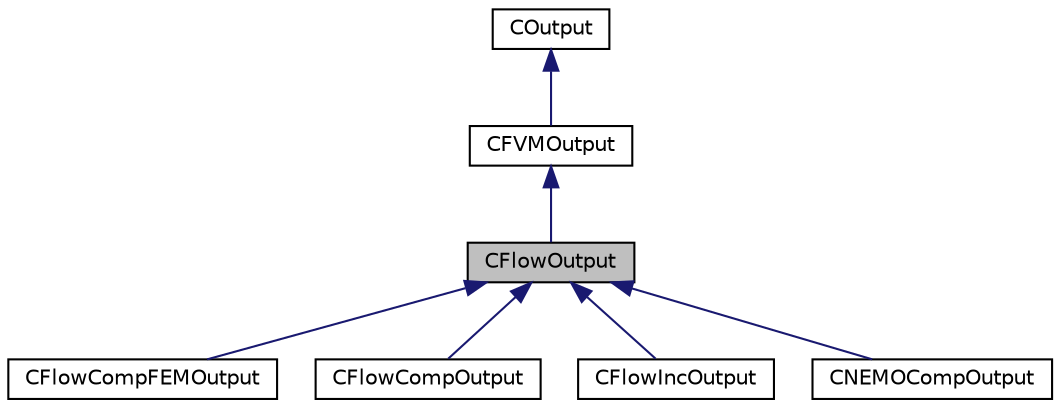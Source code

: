 digraph "CFlowOutput"
{
 // LATEX_PDF_SIZE
  edge [fontname="Helvetica",fontsize="10",labelfontname="Helvetica",labelfontsize="10"];
  node [fontname="Helvetica",fontsize="10",shape=record];
  Node1 [label="CFlowOutput",height=0.2,width=0.4,color="black", fillcolor="grey75", style="filled", fontcolor="black",tooltip=" "];
  Node2 -> Node1 [dir="back",color="midnightblue",fontsize="10",style="solid",fontname="Helvetica"];
  Node2 [label="CFVMOutput",height=0.2,width=0.4,color="black", fillcolor="white", style="filled",URL="$classCFVMOutput.html",tooltip=" "];
  Node3 -> Node2 [dir="back",color="midnightblue",fontsize="10",style="solid",fontname="Helvetica"];
  Node3 [label="COutput",height=0.2,width=0.4,color="black", fillcolor="white", style="filled",URL="$classCOutput.html",tooltip="Class for writing the convergence history and to write solution data to file."];
  Node1 -> Node4 [dir="back",color="midnightblue",fontsize="10",style="solid",fontname="Helvetica"];
  Node4 [label="CFlowCompFEMOutput",height=0.2,width=0.4,color="black", fillcolor="white", style="filled",URL="$classCFlowCompFEMOutput.html",tooltip="Output class for the compressible FEM flow output."];
  Node1 -> Node5 [dir="back",color="midnightblue",fontsize="10",style="solid",fontname="Helvetica"];
  Node5 [label="CFlowCompOutput",height=0.2,width=0.4,color="black", fillcolor="white", style="filled",URL="$classCFlowCompOutput.html",tooltip="Output class for compressible flow problems."];
  Node1 -> Node6 [dir="back",color="midnightblue",fontsize="10",style="solid",fontname="Helvetica"];
  Node6 [label="CFlowIncOutput",height=0.2,width=0.4,color="black", fillcolor="white", style="filled",URL="$classCFlowIncOutput.html",tooltip="Output class for incompressible flow problems."];
  Node1 -> Node7 [dir="back",color="midnightblue",fontsize="10",style="solid",fontname="Helvetica"];
  Node7 [label="CNEMOCompOutput",height=0.2,width=0.4,color="black", fillcolor="white", style="filled",URL="$classCNEMOCompOutput.html",tooltip="Output class for NEMO compressible flow problems."];
}
